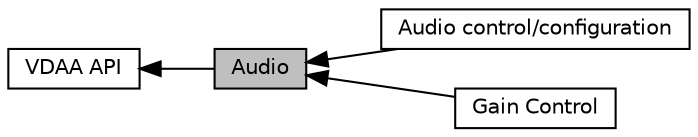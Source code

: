 digraph "Audio"
{
  edge [fontname="Helvetica",fontsize="10",labelfontname="Helvetica",labelfontsize="10"];
  node [fontname="Helvetica",fontsize="10",shape=record];
  rankdir=LR;
  Node1 [label="VDAA API",height=0.2,width=0.4,color="black", fillcolor="white", style="filled",URL="$group___v_d_a_a___a_p_i.html"];
  Node3 [label="Audio control/configuration",height=0.2,width=0.4,color="black", fillcolor="white", style="filled",URL="$group___v_d_a_a___a_u_d_i_o___c_o_n_t_r_o_l.html"];
  Node0 [label="Audio",height=0.2,width=0.4,color="black", fillcolor="grey75", style="filled", fontcolor="black"];
  Node2 [label="Gain Control",height=0.2,width=0.4,color="black", fillcolor="white", style="filled",URL="$group___v_d_a_a___g_a_i_n___c_o_n_t_r_o_l.html"];
  Node1->Node0 [shape=plaintext, dir="back", style="solid"];
  Node0->Node2 [shape=plaintext, dir="back", style="solid"];
  Node0->Node3 [shape=plaintext, dir="back", style="solid"];
}
